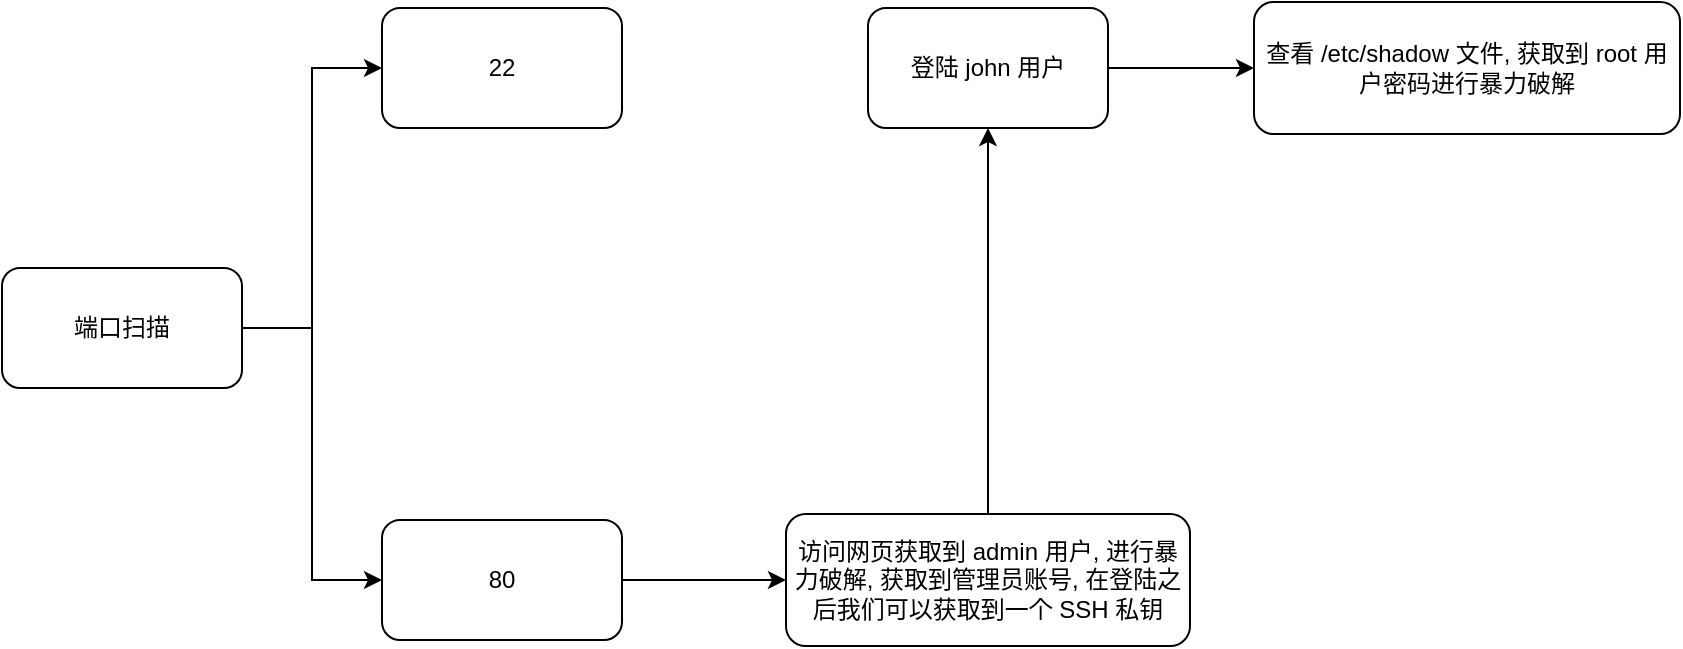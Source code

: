 <mxfile version="22.0.4" type="github">
  <diagram name="第 1 页" id="5iOcou6Y-PbHyzQFHp0G">
    <mxGraphModel dx="1050" dy="581" grid="0" gridSize="10" guides="1" tooltips="1" connect="1" arrows="1" fold="1" page="0" pageScale="1" pageWidth="827" pageHeight="1169" math="0" shadow="0">
      <root>
        <mxCell id="0" />
        <mxCell id="1" parent="0" />
        <mxCell id="ctsJxCg0iDOJNOFXhIAg-3" value="" style="edgeStyle=orthogonalEdgeStyle;rounded=0;orthogonalLoop=1;jettySize=auto;html=1;entryX=0;entryY=0.5;entryDx=0;entryDy=0;" edge="1" parent="1" source="ctsJxCg0iDOJNOFXhIAg-1" target="ctsJxCg0iDOJNOFXhIAg-2">
          <mxGeometry relative="1" as="geometry" />
        </mxCell>
        <mxCell id="ctsJxCg0iDOJNOFXhIAg-5" style="edgeStyle=orthogonalEdgeStyle;rounded=0;orthogonalLoop=1;jettySize=auto;html=1;entryX=0;entryY=0.5;entryDx=0;entryDy=0;" edge="1" parent="1" source="ctsJxCg0iDOJNOFXhIAg-1" target="ctsJxCg0iDOJNOFXhIAg-4">
          <mxGeometry relative="1" as="geometry" />
        </mxCell>
        <mxCell id="ctsJxCg0iDOJNOFXhIAg-1" value="端口扫描" style="rounded=1;whiteSpace=wrap;html=1;" vertex="1" parent="1">
          <mxGeometry y="218" width="120" height="60" as="geometry" />
        </mxCell>
        <mxCell id="ctsJxCg0iDOJNOFXhIAg-2" value="22" style="whiteSpace=wrap;html=1;rounded=1;" vertex="1" parent="1">
          <mxGeometry x="190" y="88" width="120" height="60" as="geometry" />
        </mxCell>
        <mxCell id="ctsJxCg0iDOJNOFXhIAg-7" value="" style="edgeStyle=orthogonalEdgeStyle;rounded=0;orthogonalLoop=1;jettySize=auto;html=1;" edge="1" parent="1" source="ctsJxCg0iDOJNOFXhIAg-4" target="ctsJxCg0iDOJNOFXhIAg-6">
          <mxGeometry relative="1" as="geometry" />
        </mxCell>
        <mxCell id="ctsJxCg0iDOJNOFXhIAg-4" value="80" style="whiteSpace=wrap;html=1;rounded=1;" vertex="1" parent="1">
          <mxGeometry x="190" y="344" width="120" height="60" as="geometry" />
        </mxCell>
        <mxCell id="ctsJxCg0iDOJNOFXhIAg-9" value="" style="edgeStyle=orthogonalEdgeStyle;rounded=0;orthogonalLoop=1;jettySize=auto;html=1;" edge="1" parent="1" source="ctsJxCg0iDOJNOFXhIAg-6" target="ctsJxCg0iDOJNOFXhIAg-8">
          <mxGeometry relative="1" as="geometry" />
        </mxCell>
        <mxCell id="ctsJxCg0iDOJNOFXhIAg-6" value="访问网页获取到 admin 用户, 进行暴力破解, 获取到管理员账号, 在登陆之后我们可以获取到一个 SSH 私钥" style="whiteSpace=wrap;html=1;rounded=1;" vertex="1" parent="1">
          <mxGeometry x="392" y="341" width="202" height="66" as="geometry" />
        </mxCell>
        <mxCell id="ctsJxCg0iDOJNOFXhIAg-11" value="" style="edgeStyle=orthogonalEdgeStyle;rounded=0;orthogonalLoop=1;jettySize=auto;html=1;" edge="1" parent="1" source="ctsJxCg0iDOJNOFXhIAg-8" target="ctsJxCg0iDOJNOFXhIAg-10">
          <mxGeometry relative="1" as="geometry" />
        </mxCell>
        <mxCell id="ctsJxCg0iDOJNOFXhIAg-8" value="登陆 john 用户" style="whiteSpace=wrap;html=1;rounded=1;" vertex="1" parent="1">
          <mxGeometry x="433" y="88" width="120" height="60" as="geometry" />
        </mxCell>
        <mxCell id="ctsJxCg0iDOJNOFXhIAg-10" value="查看 /etc/shadow 文件, 获取到 root 用户密码进行暴力破解" style="whiteSpace=wrap;html=1;rounded=1;" vertex="1" parent="1">
          <mxGeometry x="626" y="85" width="213" height="66" as="geometry" />
        </mxCell>
      </root>
    </mxGraphModel>
  </diagram>
</mxfile>
